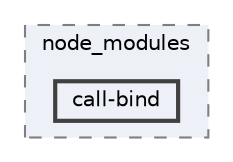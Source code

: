 digraph "pkiclassroomrescheduler/src/main/frontend/node_modules/call-bind"
{
 // LATEX_PDF_SIZE
  bgcolor="transparent";
  edge [fontname=Helvetica,fontsize=10,labelfontname=Helvetica,labelfontsize=10];
  node [fontname=Helvetica,fontsize=10,shape=box,height=0.2,width=0.4];
  compound=true
  subgraph clusterdir_72953eda66ccb3a2722c28e1c3e6c23b {
    graph [ bgcolor="#edf0f7", pencolor="grey50", label="node_modules", fontname=Helvetica,fontsize=10 style="filled,dashed", URL="dir_72953eda66ccb3a2722c28e1c3e6c23b.html",tooltip=""]
  dir_684c10af3606d903efc6413996ddd702 [label="call-bind", fillcolor="#edf0f7", color="grey25", style="filled,bold", URL="dir_684c10af3606d903efc6413996ddd702.html",tooltip=""];
  }
}
